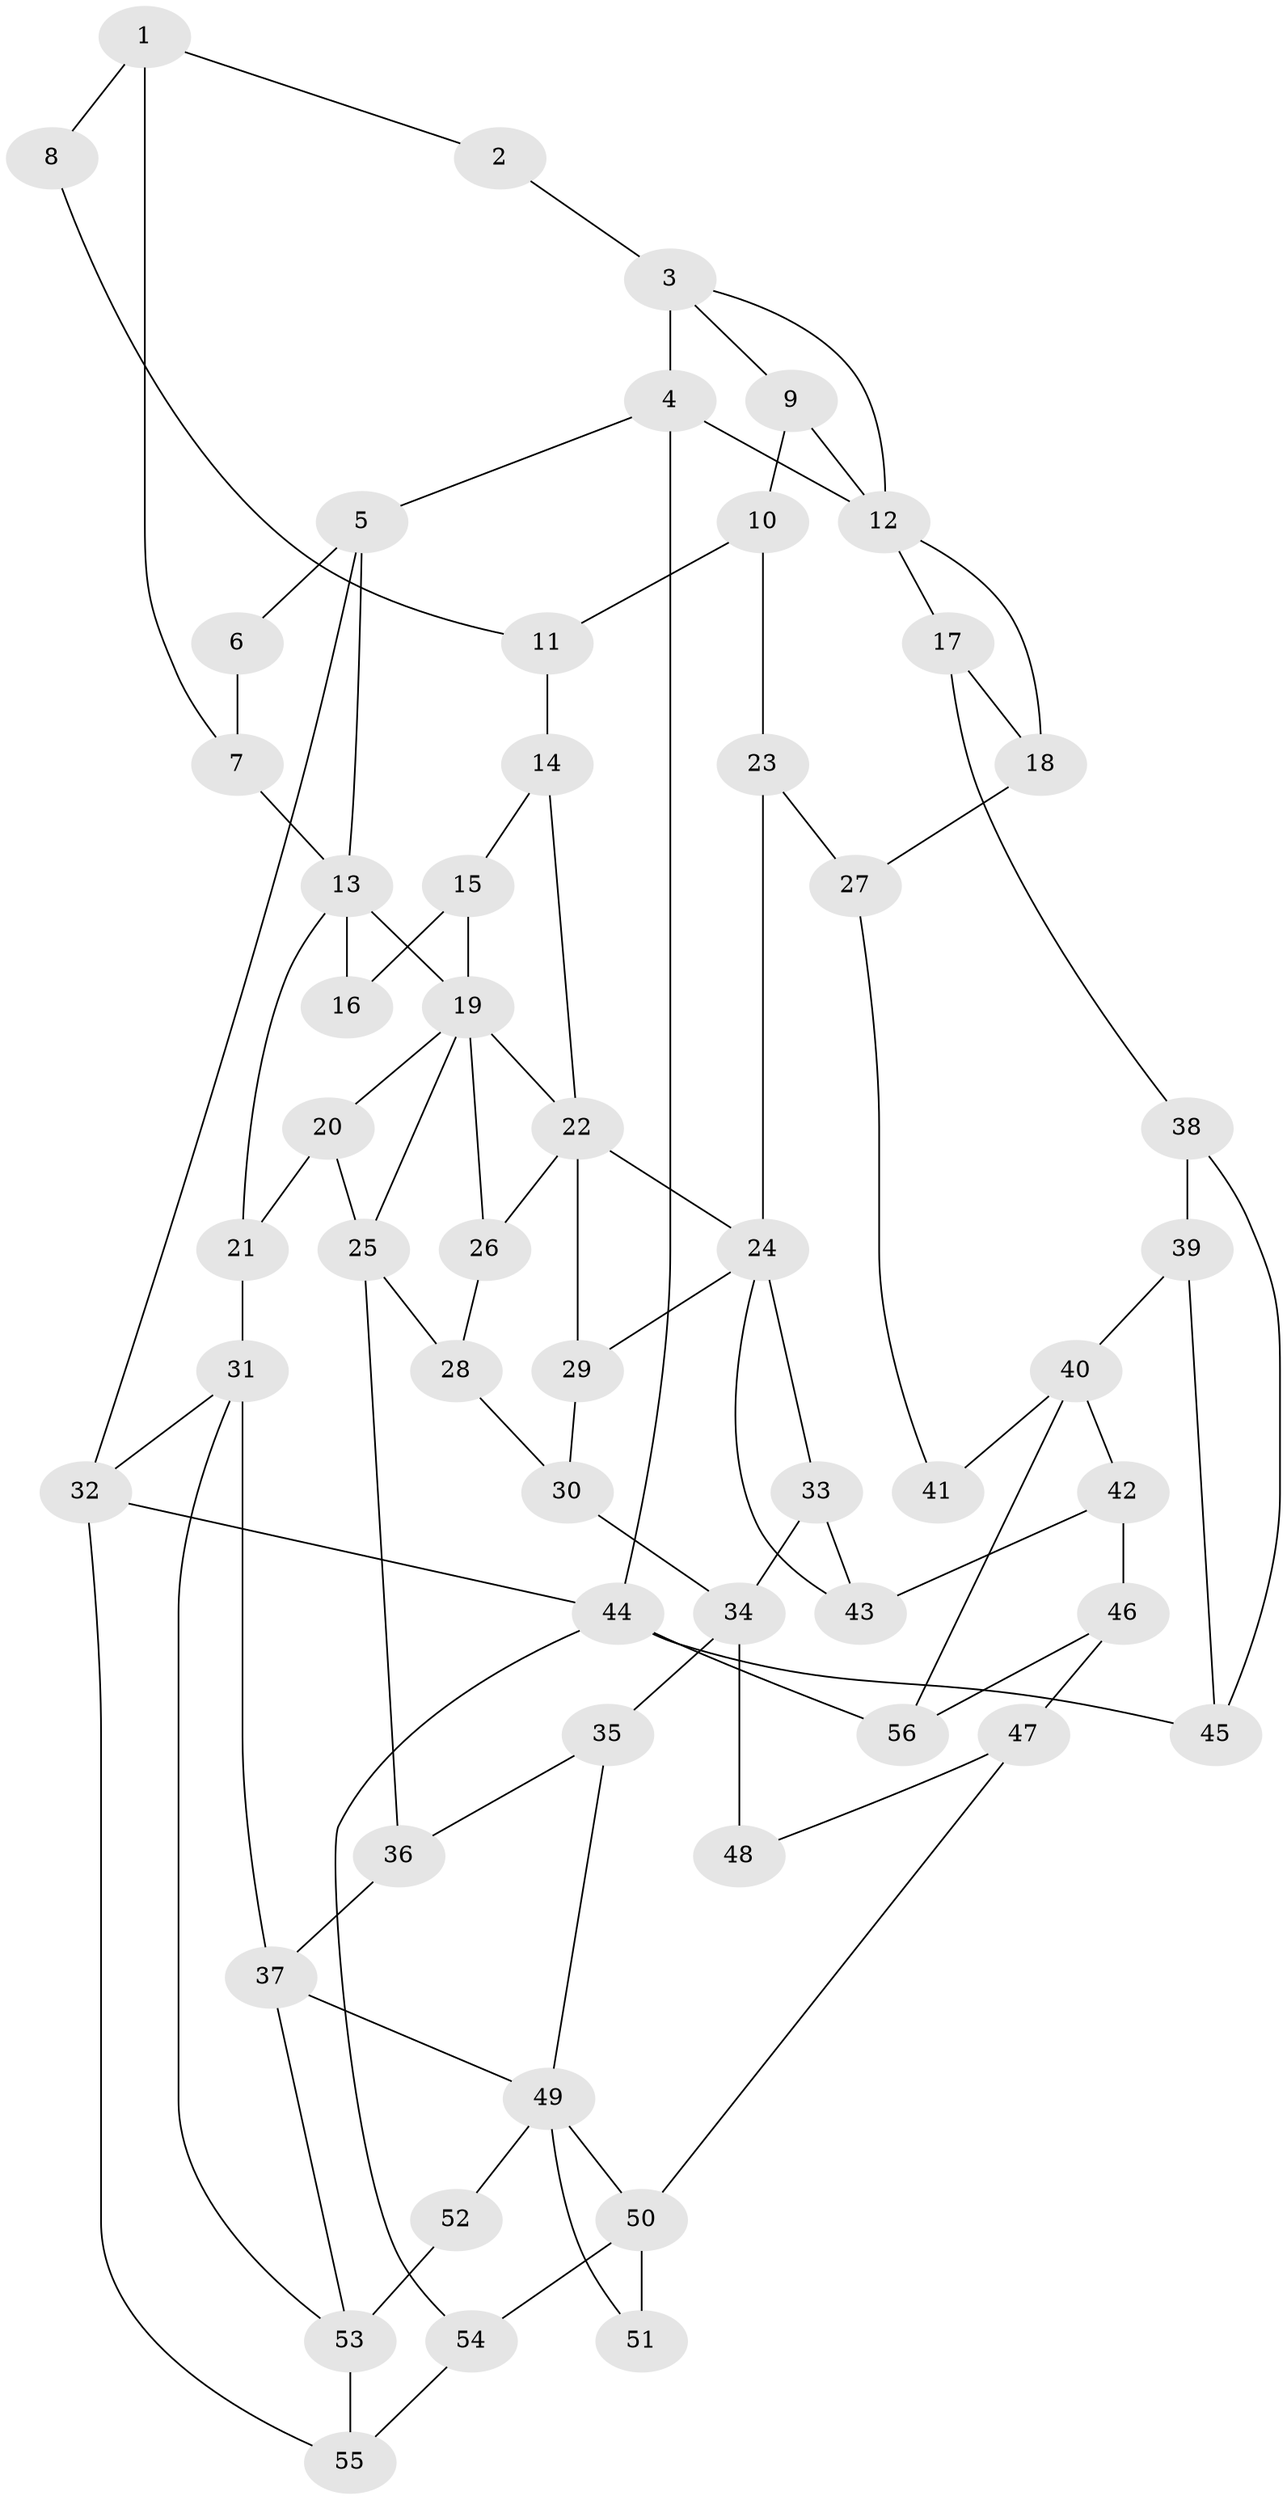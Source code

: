 // original degree distribution, {3: 0.017857142857142856, 4: 0.22321428571428573, 6: 0.20535714285714285, 5: 0.5535714285714286}
// Generated by graph-tools (version 1.1) at 2025/38/03/09/25 02:38:38]
// undirected, 56 vertices, 93 edges
graph export_dot {
graph [start="1"]
  node [color=gray90,style=filled];
  1;
  2;
  3;
  4;
  5;
  6;
  7;
  8;
  9;
  10;
  11;
  12;
  13;
  14;
  15;
  16;
  17;
  18;
  19;
  20;
  21;
  22;
  23;
  24;
  25;
  26;
  27;
  28;
  29;
  30;
  31;
  32;
  33;
  34;
  35;
  36;
  37;
  38;
  39;
  40;
  41;
  42;
  43;
  44;
  45;
  46;
  47;
  48;
  49;
  50;
  51;
  52;
  53;
  54;
  55;
  56;
  1 -- 2 [weight=2.0];
  1 -- 7 [weight=1.0];
  1 -- 8 [weight=2.0];
  2 -- 3 [weight=2.0];
  3 -- 4 [weight=1.0];
  3 -- 9 [weight=1.0];
  3 -- 12 [weight=1.0];
  4 -- 5 [weight=1.0];
  4 -- 12 [weight=1.0];
  4 -- 44 [weight=1.0];
  5 -- 6 [weight=1.0];
  5 -- 13 [weight=1.0];
  5 -- 32 [weight=1.0];
  6 -- 7 [weight=1.0];
  7 -- 13 [weight=1.0];
  8 -- 11 [weight=1.0];
  9 -- 10 [weight=1.0];
  9 -- 12 [weight=2.0];
  10 -- 11 [weight=1.0];
  10 -- 23 [weight=1.0];
  11 -- 14 [weight=1.0];
  12 -- 17 [weight=1.0];
  12 -- 18 [weight=1.0];
  13 -- 16 [weight=2.0];
  13 -- 19 [weight=1.0];
  13 -- 21 [weight=1.0];
  14 -- 15 [weight=1.0];
  14 -- 22 [weight=1.0];
  15 -- 16 [weight=1.0];
  15 -- 19 [weight=1.0];
  17 -- 18 [weight=1.0];
  17 -- 38 [weight=1.0];
  18 -- 27 [weight=1.0];
  19 -- 20 [weight=1.0];
  19 -- 22 [weight=1.0];
  19 -- 25 [weight=1.0];
  19 -- 26 [weight=1.0];
  20 -- 21 [weight=1.0];
  20 -- 25 [weight=2.0];
  21 -- 31 [weight=1.0];
  22 -- 24 [weight=1.0];
  22 -- 26 [weight=2.0];
  22 -- 29 [weight=1.0];
  23 -- 24 [weight=1.0];
  23 -- 27 [weight=1.0];
  24 -- 29 [weight=1.0];
  24 -- 33 [weight=1.0];
  24 -- 43 [weight=1.0];
  25 -- 28 [weight=1.0];
  25 -- 36 [weight=2.0];
  26 -- 28 [weight=1.0];
  27 -- 41 [weight=1.0];
  28 -- 30 [weight=1.0];
  29 -- 30 [weight=1.0];
  30 -- 34 [weight=1.0];
  31 -- 32 [weight=1.0];
  31 -- 37 [weight=1.0];
  31 -- 53 [weight=1.0];
  32 -- 44 [weight=1.0];
  32 -- 55 [weight=1.0];
  33 -- 34 [weight=1.0];
  33 -- 43 [weight=1.0];
  34 -- 35 [weight=2.0];
  34 -- 48 [weight=2.0];
  35 -- 36 [weight=1.0];
  35 -- 49 [weight=1.0];
  36 -- 37 [weight=2.0];
  37 -- 49 [weight=1.0];
  37 -- 53 [weight=1.0];
  38 -- 39 [weight=1.0];
  38 -- 45 [weight=1.0];
  39 -- 40 [weight=2.0];
  39 -- 45 [weight=3.0];
  40 -- 41 [weight=2.0];
  40 -- 42 [weight=1.0];
  40 -- 56 [weight=1.0];
  42 -- 43 [weight=1.0];
  42 -- 46 [weight=1.0];
  44 -- 45 [weight=2.0];
  44 -- 54 [weight=1.0];
  44 -- 56 [weight=1.0];
  46 -- 47 [weight=1.0];
  46 -- 56 [weight=1.0];
  47 -- 48 [weight=1.0];
  47 -- 50 [weight=1.0];
  49 -- 50 [weight=1.0];
  49 -- 51 [weight=1.0];
  49 -- 52 [weight=1.0];
  50 -- 51 [weight=2.0];
  50 -- 54 [weight=2.0];
  52 -- 53 [weight=2.0];
  53 -- 55 [weight=2.0];
  54 -- 55 [weight=2.0];
}
